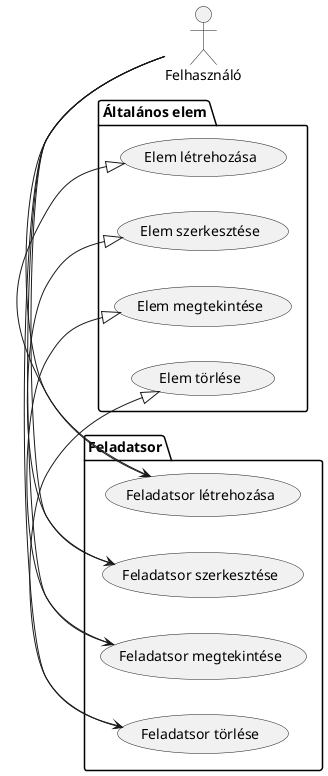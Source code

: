 @startuml Exam Diagram

left to right direction

actor Felhasználó

package "Általános elem" {
    usecase "Elem létrehozása" as CreateElement
    usecase "Elem szerkesztése" as EditElement
    usecase "Elem megtekintése" as ViewElement
    usecase "Elem törlése" as DeleteElement
}

package "Feladatsor" {
    usecase "Feladatsor létrehozása" as CreateExam
    usecase "Feladatsor szerkesztése" as EditExam
    usecase "Feladatsor megtekintése" as ViewExam
    usecase "Feladatsor törlése" as DeleteExam

    CreateExam -|> CreateElement
    EditExam -|> EditElement
    ViewExam -|> ViewElement
    DeleteExam -|> DeleteElement
}

Felhasználó -> CreateExam
Felhasználó -> EditExam
Felhasználó -> ViewExam
Felhasználó -> DeleteExam

@enduml
